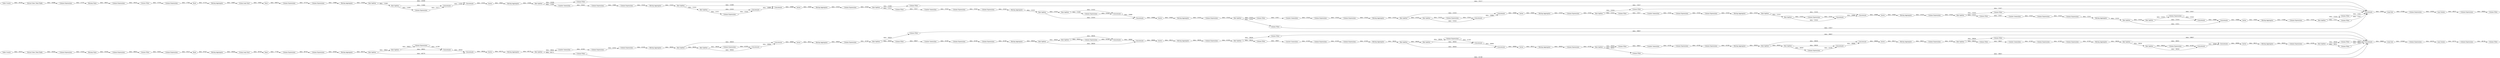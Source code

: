 digraph {
	"5093499630575802900_199" [label="Column Expressions"]
	"-7558466266622419336_94" [label=Concatenate]
	"5093499630575802900_196" [label=Concatenate]
	"5093499630575802900_240" [label="Column Expressions"]
	"-7558466266622419336_24" [label="Column Expressions"]
	"-7558466266622419336_168" [label="Column Filter"]
	"-7558466266622419336_164" [label="Column Filter"]
	"-7558466266622419336_274" [label="Column Expressions"]
	"-7558466266622419336_148" [label="Row Splitter"]
	"-7558466266622419336_89" [label="Column Expressions"]
	"-7558466266622419336_32" [label="Loop End"]
	"-7558466266622419336_143" [label="Moving Aggregator"]
	"5093499630575802900_190" [label="Moving Aggregator"]
	"-7558466266622419336_116" [label="Row Splitter"]
	"5093499630575802900_231" [label="Column Expressions"]
	"5093499630575802900_225" [label="Column Expressions"]
	"5093499630575802900_193" [label="Column Expressions"]
	"5093499630575802900_202" [label="Column Expressions"]
	"5093499630575802900_181" [label="Column Filter"]
	"-7558466266622419336_135" [label=Concatenate]
	"-7558466266622419336_91" [label=Concatenate]
	"5093499630575802900_254" [label="Moving Aggregator"]
	"5093499630575802900_249" [label="Moving Aggregator"]
	"-7558466266622419336_121" [label="Row Splitter"]
	"5093499630575802900_176" [label="Column Filter"]
	"-7558466266622419336_111" [label="Column Expressions"]
	"-7558466266622419336_133" [label=Sorter]
	"5093499630575802900_250" [label="Counter Generation"]
	"-7558466266622419336_98" [label="Moving Aggregator"]
	"-7558466266622419336_147" [label="Column Expressions"]
	"5093499630575802900_215" [label=Sorter]
	"5093499630575802900_228" [label=Concatenate]
	"-7558466266622419336_157" [label="Column Expressions"]
	"-7558466266622419336_22" [label="Extract Date_Time Fields"]
	"-7558466266622419336_151" [label="Row Splitter"]
	"-7558466266622419336_149" [label="Counter Generation"]
	"5093499630575802900_207" [label="Moving Aggregator"]
	"-7558466266622419336_31" [label="Group Loop Start"]
	"5093499630575802900_203" [label="Moving Aggregator"]
	"5093499630575802900_174" [label="Column Filter"]
	"5093499630575802900_243" [label="Column Expressions"]
	"-7558466266622419336_286" [label="Column Expressions"]
	"5093499630575802900_205" [label="Row Splitter"]
	"-7558466266622419336_280" [label="Table Creator"]
	"5093499630575802900_263" [label="Column Expressions"]
	"5093499630575802900_183" [label="Column Filter"]
	"-7558466266622419336_161" [label="Column Filter"]
	"-7558466266622419336_283" [label="Column Expressions"]
	"-7558466266622419336_126" [label="Column Expressions"]
	"-7558466266622419336_127" [label="Column Expressions"]
	"-7558466266622419336_152" [label=Concatenate]
	"-7558466266622419336_275" [label="Column Expressions"]
	"-7558466266622419336_82" [label="Column Expressions"]
	"5093499630575802900_178" [label="Column Expressions"]
	"5093499630575802900_258" [label=Concatenate]
	"5093499630575802900_208" [label="Row Splitter"]
	"-7558466266622419336_169" [label="Column Expressions"]
	"5093499630575802900_204" [label="Counter Generation"]
	"-7558466266622419336_86" [label="Column Expressions"]
	"-7558466266622419336_120" [label="Moving Aggregator"]
	"5093499630575802900_230" [label="Column Expressions"]
	"5093499630575802900_189" [label=Concatenate]
	"5093499630575802900_260" [label="Moving Aggregator"]
	"-7558466266622419336_21" [label="Table Creator"]
	"5093499630575802900_227" [label="Counter Generation"]
	"-7558466266622419336_276" [label="Lag Column"]
	"5093499630575802900_223" [label="Moving Aggregator"]
	"-7558466266622419336_96" [label=Concatenate]
	"-7558466266622419336_184" [label=Rank]
	"-7558466266622419336_105" [label=Concatenate]
	"5093499630575802900_246" [label="Row Splitter"]
	"-7558466266622419336_106" [label="Column Expressions"]
	"-7558466266622419336_284" [label="Column Filter"]
	"-7558466266622419336_162" [label="Column Filter"]
	"-7558466266622419336_93" [label="Row Splitter"]
	"5093499630575802900_252" [label="Column Expressions"]
	"5093499630575802900_237" [label="Column Expressions"]
	"-7558466266622419336_128" [label="Counter Generation"]
	"-7558466266622419336_167" [label="Column Filter"]
	"-7558466266622419336_277" [label="Column Expressions"]
	"-7558466266622419336_99" [label="Row Splitter"]
	"-7558466266622419336_118" [label=Concatenate]
	"5093499630575802900_177" [label="Column Filter"]
	"5093499630575802900_198" [label="Moving Aggregator"]
	"-7558466266622419336_119" [label=Sorter]
	"-7558466266622419336_141" [label="Column Expressions"]
	"5093499630575802900_214" [label=Concatenate]
	"-7558466266622419336_150" [label="Row Splitter"]
	"5093499630575802900_201" [label="Row Splitter"]
	"5093499630575802900_233" [label="Row Splitter"]
	"-7558466266622419336_30" [label=Rank]
	"-7558466266622419336_131" [label=Concatenate]
	"-7558466266622419336_137" [label=Sorter]
	"5093499630575802900_218" [label="Row Splitter"]
	"-7558466266622419336_154" [label=Sorter]
	"5093499630575802900_251" [label=Sorter]
	"-7558466266622419336_114" [label="Column Expressions"]
	"-7558466266622419336_172" [label="Column Expressions"]
	"-7558466266622419336_125" [label="Column Expressions"]
	"-7558466266622419336_81" [label="Moving Aggregator"]
	"-7558466266622419336_186" [label="Loop End"]
	"5093499630575802900_197" [label="Row Splitter"]
	"-7558466266622419336_156" [label="Moving Aggregator"]
	"5093499630575802900_175" [label="Column Filter"]
	"-7558466266622419336_117" [label="Row Splitter"]
	"5093499630575802900_265" [label="Column Expressions"]
	"5093499630575802900_234" [label="Row Splitter"]
	"5093499630575802900_247" [label="Column Expressions"]
	"5093499630575802900_253" [label="Row Splitter"]
	"5093499630575802900_232" [label="Counter Generation"]
	"5093499630575802900_210" [label="Row Splitter"]
	"-7558466266622419336_171" [label="Column Expressions"]
	"-7558466266622419336_159" [label="Column Filter"]
	"-7558466266622419336_267" [label=Rank]
	"-7558466266622419336_92" [label=Sorter]
	"-7558466266622419336_163" [label="Column Filter"]
	"5093499630575802900_257" [label="Row Splitter"]
	"-7558466266622419336_146" [label="Moving Aggregator"]
	"-7558466266622419336_270" [label="Extract Date_Time Fields"]
	"-7558466266622419336_95" [label="Row Splitter"]
	"-7558466266622419336_158" [label="Column Filter"]
	"-7558466266622419336_108" [label="Row Splitter"]
	"-7558466266622419336_165" [label="Column Filter"]
	"-7558466266622419336_134" [label="Row Splitter"]
	"-7558466266622419336_101" [label=Concatenate]
	"-7558466266622419336_144" [label="Row Splitter"]
	"-7558466266622419336_97" [label=Sorter]
	"-7558466266622419336_139" [label="Column Expressions"]
	"-7558466266622419336_269" [label="Column Filter"]
	"-7558466266622419336_166" [label="Column Filter"]
	"5093499630575802900_226" [label="Row Splitter"]
	"5093499630575802900_262" [label="Column Expressions"]
	"-7558466266622419336_173" [label="Column Expressions"]
	"-7558466266622419336_279" [label="Lag Column"]
	"-7558466266622419336_33" [label="Moving Aggregator"]
	"5093499630575802900_194" [label="Column Filter"]
	"5093499630575802900_188" [label=Sorter]
	"-7558466266622419336_115" [label="Moving Aggregator"]
	"5093499630575802900_195" [label="Row Splitter"]
	"5093499630575802900_264" [label="Column Expressions"]
	"-7558466266622419336_132" [label="Row Splitter"]
	"-7558466266622419336_102" [label="Column Expressions"]
	"-7558466266622419336_155" [label="Column Expressions"]
	"-7558466266622419336_29" [label="Column Filter"]
	"-7558466266622419336_187" [label="Moving Aggregator"]
	"5093499630575802900_182" [label="Column Filter"]
	"-7558466266622419336_110" [label=Concatenate]
	"-7558466266622419336_103" [label="Row Splitter"]
	"-7558466266622419336_113" [label="Counter Generation"]
	"5093499630575802900_244" [label=Concatenate]
	"5093499630575802900_238" [label=Concatenate]
	"-7558466266622419336_100" [label="Column Expressions"]
	"-7558466266622419336_282" [label="Missing Value"]
	"-7558466266622419336_142" [label="Column Expressions"]
	"5093499630575802900_180" [label="Column Filter"]
	"5093499630575802900_255" [label=Concatenate]
	"5093499630575802900_219" [label="Moving Aggregator"]
	"-7558466266622419336_287" [label="Column Filter"]
	"5093499630575802900_248" [label=Concatenate]
	"-7558466266622419336_185" [label="Group Loop Start"]
	"5093499630575802900_242" [label=Sorter]
	"-7558466266622419336_288" [label="Column Expressions"]
	"5093499630575802900_245" [label="Column Expressions"]
	"-7558466266622419336_129" [label="Row Splitter"]
	"5093499630575802900_220" [label="Row Splitter"]
	"-7558466266622419336_140" [label="Moving Aggregator"]
	"-7558466266622419336_136" [label="Row Splitter"]
	"-7558466266622419336_124" [label="Moving Aggregator"]
	"5093499630575802900_217" [label="Column Expressions"]
	"5093499630575802900_191" [label="Column Expressions"]
	"5093499630575802900_222" [label="Column Expressions"]
	"-7558466266622419336_26" [label=Rank]
	"-7558466266622419336_123" [label="Row Splitter"]
	"5093499630575802900_239" [label="Moving Aggregator"]
	"-7558466266622419336_130" [label="Moving Aggregator"]
	"5093499630575802900_236" [label="Moving Aggregator"]
	"-7558466266622419336_145" [label="Counter Generation"]
	"-7558466266622419336_266" [label="Column Expressions"]
	"5093499630575802900_261" [label="Row Splitter"]
	"-7558466266622419336_109" [label="Moving Aggregator"]
	"5093499630575802900_224" [label="Column Expressions"]
	"5093499630575802900_211" [label=Sorter]
	"-7558466266622419336_122" [label=Concatenate]
	"-7558466266622419336_278" [label="Column Expressions"]
	"5093499630575802900_235" [label=Concatenate]
	"-7558466266622419336_285" [label="Missing Value"]
	"-7558466266622419336_90" [label="Row Splitter"]
	"-7558466266622419336_107" [label="Counter Generation"]
	"5093499630575802900_209" [label=Concatenate]
	"5093499630575802900_259" [label=Sorter]
	"-7558466266622419336_138" [label=Concatenate]
	"5093499630575802900_213" [label=Concatenate]
	"5093499630575802900_216" [label="Moving Aggregator"]
	"-7558466266622419336_170" [label="Column Expressions"]
	"5093499630575802900_200" [label="Counter Generation"]
	"-7558466266622419336_281" [label="Column Expressions"]
	"-7558466266622419336_153" [label=Concatenate]
	"5093499630575802900_256" [label="Row Splitter"]
	"5093499630575802900_229" [label="Column Expressions"]
	"5093499630575802900_221" [label=Concatenate]
	"-7558466266622419336_160" [label="Column Filter"]
	"5093499630575802900_179" [label="Column Filter"]
	"-7558466266622419336_112" [label="Column Expressions"]
	"5093499630575802900_241" [label="Row Splitter"]
	"5093499630575802900_206" [label="Column Expressions"]
	"5093499630575802900_192" [label="Column Filter"]
	"-7558466266622419336_104" [label="Moving Aggregator"]
	"5093499630575802900_212" [label="Row Splitter"]
	"5093499630575802900_233" -> "5093499630575802900_194" [label="data: : 39030"]
	"-7558466266622419336_124" -> "-7558466266622419336_132" [label="data: : 21010"]
	"-7558466266622419336_95" -> "-7558466266622419336_99" [label="data: : 21010"]
	"5093499630575802900_231" -> "5093499630575802900_230" [label="data: : 41262"]
	"5093499630575802900_265" -> "5093499630575802900_195" [label="data: : 41262"]
	"-7558466266622419336_122" -> "-7558466266622419336_131" [label="data: : 20886"]
	"-7558466266622419336_159" -> "-7558466266622419336_128" [label="data: : 21817"]
	"-7558466266622419336_106" -> "-7558466266622419336_100" [label="data: : 23892"]
	"5093499630575802900_188" -> "5093499630575802900_203" [label="data: : 38512"]
	"-7558466266622419336_108" -> "-7558466266622419336_167" [label="data: : 21009"]
	"-7558466266622419336_114" -> "-7558466266622419336_111" [label="data: : 23242"]
	"-7558466266622419336_86" -> "-7558466266622419336_94" [label="data: : 23277"]
	"-7558466266622419336_282" -> "-7558466266622419336_283" [label="data: : 34621"]
	"5093499630575802900_182" -> "5093499630575802900_248" [label="data: : 39837"]
	"5093499630575802900_235" -> "5093499630575802900_251" [label="data: : 39058"]
	"5093499630575802900_178" -> "5093499630575802900_256" [label="data: : 41262"]
	"5093499630575802900_216" -> "5093499630575802900_264" [label="data: : 39030"]
	"5093499630575802900_229" -> "5093499630575802900_228" [label="data: : 41263"]
	"5093499630575802900_197" -> "5093499630575802900_193" [label="data: : 39030"]
	"-7558466266622419336_93" -> "-7558466266622419336_94" [label="data: : 21809"]
	"-7558466266622419336_136" -> "-7558466266622419336_138" [label="data: : 21010"]
	"-7558466266622419336_162" -> "-7558466266622419336_105" [label="data: : 21817"]
	"5093499630575802900_221" -> "5093499630575802900_209" [label="data: : 38906"]
	"-7558466266622419336_167" -> "-7558466266622419336_105" [label="data: : 21817"]
	"-7558466266622419336_132" -> "-7558466266622419336_131" [label="data: : 21010"]
	"-7558466266622419336_130" -> "-7558466266622419336_171" [label="data: : 21010"]
	"-7558466266622419336_113" -> "-7558466266622419336_114" [label="data: : 23242"]
	"-7558466266622419336_143" -> "-7558466266622419336_172" [label="data: : 21010"]
	"5093499630575802900_251" -> "5093499630575802900_249" [label="data: : 40270"]
	"5093499630575802900_240" -> "5093499630575802900_239" [label="data: : 42044"]
	"-7558466266622419336_151" -> "-7558466266622419336_153" [label="data: : 21010"]
	"5093499630575802900_234" -> "5093499630575802900_235" [label="data: : 40270"]
	"5093499630575802900_236" -> "5093499630575802900_262" [label="data: : 39030"]
	"5093499630575802900_259" -> "5093499630575802900_254" [label="data: : 38512"]
	"-7558466266622419336_89" -> "-7558466266622419336_82" [label="data: : 22719"]
	"-7558466266622419336_90" -> "-7558466266622419336_91" [label="data: : 22039"]
	"5093499630575802900_205" -> "5093499630575802900_196" [label="data: : 39031"]
	"5093499630575802900_211" -> "5093499630575802900_216" [label="data: : 38512"]
	"5093499630575802900_256" -> "5093499630575802900_176" [label="data: : 39029"]
	"5093499630575802900_241" -> "5093499630575802900_238" [label="data: : 39030"]
	"-7558466266622419336_101" -> "-7558466266622419336_96" [label="data: : 20886"]
	"-7558466266622419336_105" -> "-7558466266622419336_32" [label="data: : 20665"]
	"-7558466266622419336_142" -> "-7558466266622419336_140" [label="data: : 23243"]
	"-7558466266622419336_148" -> "-7558466266622419336_152" [label="data: : 21011"]
	"-7558466266622419336_95" -> "-7558466266622419336_96" [label="data: : 21009"]
	"-7558466266622419336_171" -> "-7558466266622419336_129" [label="data: : 23242"]
	"-7558466266622419336_172" -> "-7558466266622419336_144" [label="data: : 23242"]
	"-7558466266622419336_135" -> "-7558466266622419336_137" [label="data: : 20886"]
	"-7558466266622419336_30" -> "-7558466266622419336_89" [label="data: : 64874"]
	"-7558466266622419336_166" -> "-7558466266622419336_105" [label="data: : 21817"]
	"5093499630575802900_197" -> "5093499630575802900_189" [label="data: : 39030"]
	"-7558466266622419336_110" -> "-7558466266622419336_118" [label="data: : 20886"]
	"-7558466266622419336_82" -> "-7558466266622419336_81" [label="data: : 23986"]
	"5093499630575802900_260" -> "5093499630575802900_257" [label="data: : 39030"]
	"-7558466266622419336_285" -> "-7558466266622419336_288" [label="data: : 33356"]
	"-7558466266622419336_163" -> "-7558466266622419336_105" [label="data: : 21817"]
	"-7558466266622419336_145" -> "-7558466266622419336_141" [label="data: : 23241"]
	"-7558466266622419336_141" -> "-7558466266622419336_142" [label="data: : 23242"]
	"5093499630575802900_227" -> "5093499630575802900_224" [label="data: : 41263"]
	"5093499630575802900_261" -> "5093499630575802900_247" [label="data: : 39030"]
	"-7558466266622419336_117" -> "-7558466266622419336_118" [label="data: : 21010"]
	"-7558466266622419336_153" -> "-7558466266622419336_152" [label="data: : 20886"]
	"-7558466266622419336_33" -> "-7558466266622419336_31" [label="data: : 33697"]
	"-7558466266622419336_117" -> "-7558466266622419336_121" [label="data: : 21010"]
	"5093499630575802900_212" -> "5093499630575802900_217" [label="data: : 39030"]
	"-7558466266622419336_185" -> "-7558466266622419336_184" [label="data: : 36740"]
	"5093499630575802900_257" -> "5093499630575802900_261" [label="data: : 39030"]
	"5093499630575802900_195" -> "5093499630575802900_183" [label="data: : 39030"]
	"5093499630575802900_258" -> "5093499630575802900_259" [label="data: : 38906"]
	"-7558466266622419336_125" -> "-7558466266622419336_122" [label="data: : 23241"]
	"5093499630575802900_194" -> "5093499630575802900_227" [label="data: : 39837"]
	"5093499630575802900_214" -> "5093499630575802900_213" [label="data: : 38906"]
	"-7558466266622419336_147" -> "-7558466266622419336_156" [label="data: : 23241"]
	"5093499630575802900_245" -> "5093499630575802900_260" [label="data: : 41262"]
	"-7558466266622419336_187" -> "-7558466266622419336_185" [label="data: : 50929"]
	"-7558466266622419336_155" -> "-7558466266622419336_147" [label="data: : 23242"]
	"-7558466266622419336_280" -> "-7558466266622419336_22" [label="data: : 20228"]
	"5093499630575802900_264" -> "5093499630575802900_226" [label="data: : 41262"]
	"5093499630575802900_204" -> "5093499630575802900_191" [label="data: : 41262"]
	"5093499630575802900_209" -> "5093499630575802900_211" [label="data: : 38906"]
	"-7558466266622419336_128" -> "-7558466266622419336_127" [label="data: : 23243"]
	"5093499630575802900_238" -> "5093499630575802900_242" [label="data: : 38906"]
	"5093499630575802900_225" -> "5093499630575802900_223" [label="data: : 41262"]
	"5093499630575802900_201" -> "5093499630575802900_180" [label="data: : 39030"]
	"5093499630575802900_200" -> "5093499630575802900_206" [label="data: : 41261"]
	"-7558466266622419336_140" -> "-7558466266622419336_134" [label="data: : 21010"]
	"5093499630575802900_224" -> "5093499630575802900_225" [label="data: : 41262"]
	"-7558466266622419336_161" -> "-7558466266622419336_149" [label="data: : 21817"]
	"5093499630575802900_207" -> "5093499630575802900_210" [label="data: : 39030"]
	"5093499630575802900_243" -> "5093499630575802900_255" [label="data: : 41300"]
	"5093499630575802900_215" -> "5093499630575802900_198" [label="data: : 38512"]
	"-7558466266622419336_109" -> "-7558466266622419336_169" [label="data: : 21010"]
	"5093499630575802900_210" -> "5093499630575802900_213" [label="data: : 39030"]
	"5093499630575802900_183" -> "5093499630575802900_248" [label="data: : 39837"]
	"-7558466266622419336_93" -> "-7558466266622419336_86" [label="data: : 21809"]
	"5093499630575802900_232" -> "5093499630575802900_231" [label="data: : 41262"]
	"5093499630575802900_250" -> "5093499630575802900_252" [label="data: : 42565"]
	"5093499630575802900_241" -> "5093499630575802900_218" [label="data: : 39030"]
	"-7558466266622419336_146" -> "-7558466266622419336_173" [label="data: : 21009"]
	"-7558466266622419336_170" -> "-7558466266622419336_116" [label="data: : 23242"]
	"-7558466266622419336_134" -> "-7558466266622419336_136" [label="data: : 21010"]
	"5093499630575802900_217" -> "5093499630575802900_214" [label="data: : 41262"]
	"5093499630575802900_199" -> "5093499630575802900_207" [label="data: : 41263"]
	"5093499630575802900_219" -> "5093499630575802900_241" [label="data: : 39030"]
	"-7558466266622419336_281" -> "-7558466266622419336_282" [label="data: : 21707"]
	"5093499630575802900_226" -> "5093499630575802900_174" [label="data: : 39030"]
	"5093499630575802900_228" -> "5093499630575802900_238" [label="data: : 38906"]
	"5093499630575802900_255" -> "5093499630575802900_235" [label="data: : 39058"]
	"-7558466266622419336_103" -> "-7558466266622419336_168" [label="data: : 22039"]
	"-7558466266622419336_121" -> "-7558466266622419336_112" [label="data: : 21009"]
	"-7558466266622419336_274" -> "-7558466266622419336_29" [label="data: : 29828"]
	"-7558466266622419336_32" -> "-7558466266622419336_275" [label="data: : 67484"]
	"-7558466266622419336_119" -> "-7558466266622419336_115" [label="data: : 20492"]
	"-7558466266622419336_131" -> "-7558466266622419336_133" [label="data: : 20886"]
	"5093499630575802900_226" -> "5093499630575802900_181" [label="data: : 39030"]
	"-7558466266622419336_288" -> "-7558466266622419336_287" [label="data: : 36833"]
	"5093499630575802900_208" -> "5093499630575802900_209" [label="data: : 39030"]
	"5093499630575802900_181" -> "5093499630575802900_200" [label="data: : 39837"]
	"-7558466266622419336_287" -> "-7558466266622419336_266" [label="data: : 34261"]
	"-7558466266622419336_97" -> "-7558466266622419336_109" [label="data: : 20492"]
	"5093499630575802900_248" -> "-7558466266622419336_186" [label="data: : 38685"]
	"5093499630575802900_206" -> "5093499630575802900_199" [label="data: : 41262"]
	"5093499630575802900_177" -> "5093499630575802900_248" [label="data: : 39837"]
	"-7558466266622419336_108" -> "-7558466266622419336_158" [label="data: : 21010"]
	"-7558466266622419336_118" -> "-7558466266622419336_119" [label="data: : 20886"]
	"-7558466266622419336_150" -> "-7558466266622419336_163" [label="data: : 21011"]
	"5093499630575802900_189" -> "5093499630575802900_196" [label="data: : 38906"]
	"-7558466266622419336_158" -> "-7558466266622419336_113" [label="data: : 21817"]
	"5093499630575802900_220" -> "5093499630575802900_222" [label="data: : 39030"]
	"-7558466266622419336_99" -> "-7558466266622419336_101" [label="data: : 21010"]
	"-7558466266622419336_173" -> "-7558466266622419336_150" [label="data: : 23242"]
	"5093499630575802900_263" -> "5093499630575802900_201" [label="data: : 41262"]
	"-7558466266622419336_112" -> "-7558466266622419336_110" [label="data: : 23243"]
	"-7558466266622419336_156" -> "-7558466266622419336_148" [label="data: : 21010"]
	"5093499630575802900_196" -> "5093499630575802900_188" [label="data: : 38906"]
	"-7558466266622419336_111" -> "-7558466266622419336_120" [label="data: : 23242"]
	"-7558466266622419336_116" -> "-7558466266622419336_166" [label="data: : 21010"]
	"5093499630575802900_234" -> "5093499630575802900_253" [label="data: : 39832"]
	"-7558466266622419336_127" -> "-7558466266622419336_126" [label="data: : 23242"]
	"-7558466266622419336_275" -> "-7558466266622419336_276" [label="data: : 25930"]
	"-7558466266622419336_160" -> "-7558466266622419336_145" [label="data: : 21817"]
	"-7558466266622419336_278" -> "-7558466266622419336_269" [label="data: : 48138"]
	"-7558466266622419336_184" -> "5093499630575802900_237" [label="data: : 77785"]
	"5093499630575802900_252" -> "5093499630575802900_245" [label="data: : 41915"]
	"-7558466266622419336_94" -> "-7558466266622419336_91" [label="data: : 21035"]
	"5093499630575802900_239" -> "5093499630575802900_234" [label="data: : 40270"]
	"5093499630575802900_222" -> "5093499630575802900_221" [label="data: : 41261"]
	"5093499630575802900_253" -> "5093499630575802900_255" [label="data: : 39832"]
	"-7558466266622419336_284" -> "-7558466266622419336_24" [label="data: : 15745"]
	"-7558466266622419336_103" -> "-7558466266622419336_107" [label="data: : 21809"]
	"-7558466266622419336_115" -> "-7558466266622419336_170" [label="data: : 21010"]
	"-7558466266622419336_129" -> "-7558466266622419336_165" [label="data: : 21010"]
	"5093499630575802900_246" -> "5093499630575802900_250" [label="data: : 39832"]
	"-7558466266622419336_22" -> "-7558466266622419336_281" [label="data: : 18386"]
	"5093499630575802900_195" -> "5093499630575802900_182" [label="data: : 39031"]
	"5093499630575802900_210" -> "5093499630575802900_212" [label="data: : 39030"]
	"-7558466266622419336_137" -> "-7558466266622419336_143" [label="data: : 20492"]
	"-7558466266622419336_31" -> "-7558466266622419336_30" [label="data: : 18561"]
	"-7558466266622419336_91" -> "-7558466266622419336_92" [label="data: : 21035"]
	"5093499630575802900_190" -> "5093499630575802900_205" [label="data: : 39030"]
	"-7558466266622419336_96" -> "-7558466266622419336_97" [label="data: : 20886"]
	"-7558466266622419336_169" -> "-7558466266622419336_108" [label="data: : 23242"]
	"5093499630575802900_256" -> "5093499630575802900_192" [label="data: : 39030"]
	"5093499630575802900_213" -> "5093499630575802900_215" [label="data: : 38906"]
	"-7558466266622419336_266" -> "-7558466266622419336_267" [label="data: : 35527"]
	"5093499630575802900_191" -> "5093499630575802900_202" [label="data: : 41262"]
	"-7558466266622419336_276" -> "-7558466266622419336_274" [label="data: : 49237"]
	"5093499630575802900_208" -> "5093499630575802900_220" [label="data: : 39030"]
	"-7558466266622419336_21" -> "-7558466266622419336_270" [label="data: : 19374"]
	"-7558466266622419336_151" -> "-7558466266622419336_157" [label="data: : 21010"]
	"-7558466266622419336_90" -> "-7558466266622419336_93" [label="data: : 21809"]
	"-7558466266622419336_104" -> "-7558466266622419336_103" [label="data: : 22040"]
	"-7558466266622419336_102" -> "-7558466266622419336_101" [label="data: : 23242"]
	"-7558466266622419336_134" -> "-7558466266622419336_135" [label="data: : 21010"]
	"-7558466266622419336_164" -> "-7558466266622419336_105" [label="data: : 21817"]
	"5093499630575802900_180" -> "5093499630575802900_204" [label="data: : 39837"]
	"-7558466266622419336_168" -> "-7558466266622419336_105" [label="data: : 23117"]
	"-7558466266622419336_98" -> "-7558466266622419336_95" [label="data: : 21010"]
	"-7558466266622419336_121" -> "-7558466266622419336_110" [label="data: : 21010"]
	"5093499630575802900_218" -> "5093499630575802900_229" [label="data: : 39029"]
	"-7558466266622419336_81" -> "-7558466266622419336_90" [label="data: : 22039"]
	"-7558466266622419336_116" -> "-7558466266622419336_159" [label="data: : 21010"]
	"5093499630575802900_253" -> "5093499630575802900_243" [label="data: : 39832"]
	"5093499630575802900_233" -> "5093499630575802900_177" [label="data: : 39030"]
	"5093499630575802900_230" -> "5093499630575802900_219" [label="data: : 41262"]
	"-7558466266622419336_149" -> "-7558466266622419336_155" [label="data: : 23241"]
	"5093499630575802900_223" -> "5093499630575802900_208" [label="data: : 39030"]
	"5093499630575802900_262" -> "5093499630575802900_233" [label="data: : 41262"]
	"-7558466266622419336_277" -> "-7558466266622419336_279" [label="data: : 44319"]
	"-7558466266622419336_279" -> "-7558466266622419336_278" [label="data: : 65751"]
	"-7558466266622419336_154" -> "-7558466266622419336_146" [label="data: : 20492"]
	"5093499630575802900_218" -> "5093499630575802900_228" [label="data: : 39030"]
	"5093499630575802900_212" -> "5093499630575802900_214" [label="data: : 39030"]
	"5093499630575802900_261" -> "5093499630575802900_244" [label="data: : 39030"]
	"-7558466266622419336_24" -> "-7558466266622419336_26" [label="data: : 17041"]
	"5093499630575802900_249" -> "5093499630575802900_246" [label="data: : 40276"]
	"-7558466266622419336_126" -> "-7558466266622419336_124" [label="data: : 23242"]
	"-7558466266622419336_144" -> "-7558466266622419336_164" [label="data: : 21010"]
	"5093499630575802900_257" -> "5093499630575802900_258" [label="data: : 39029"]
	"-7558466266622419336_267" -> "-7558466266622419336_187" [label="data: : 87457"]
	"5093499630575802900_202" -> "5093499630575802900_190" [label="data: : 41261"]
	"5093499630575802900_201" -> "5093499630575802900_175" [label="data: : 39030"]
	"-7558466266622419336_283" -> "-7558466266622419336_284" [label="data: : 18532"]
	"-7558466266622419336_120" -> "-7558466266622419336_117" [label="data: : 21010"]
	"-7558466266622419336_148" -> "-7558466266622419336_151" [label="data: : 21010"]
	"5093499630575802900_179" -> "5093499630575802900_248" [label="data: : 41140"]
	"-7558466266622419336_100" -> "-7558466266622419336_98" [label="data: : 23242"]
	"-7558466266622419336_186" -> "-7558466266622419336_277" [label="data: : 102662"]
	"-7558466266622419336_26" -> "-7558466266622419336_33" [label="data: : 51741"]
	"5093499630575802900_220" -> "5093499630575802900_221" [label="data: : 39030"]
	"-7558466266622419336_136" -> "-7558466266622419336_139" [label="data: : 21010"]
	"-7558466266622419336_165" -> "-7558466266622419336_105" [label="data: : 21817"]
	"5093499630575802900_203" -> "5093499630575802900_265" [label="data: : 39029"]
	"5093499630575802900_176" -> "5093499630575802900_248" [label="data: : 39837"]
	"-7558466266622419336_144" -> "-7558466266622419336_161" [label="data: : 21010"]
	"5093499630575802900_246" -> "5093499630575802900_179" [label="data: : 40275"]
	"5093499630575802900_254" -> "5093499630575802900_178" [label="data: : 39030"]
	"-7558466266622419336_157" -> "-7558466266622419336_153" [label="data: : 23242"]
	"-7558466266622419336_152" -> "-7558466266622419336_154" [label="data: : 20886"]
	"5093499630575802900_244" -> "5093499630575802900_258" [label="data: : 38906"]
	"5093499630575802900_174" -> "5093499630575802900_248" [label="data: : 39837"]
	"-7558466266622419336_286" -> "-7558466266622419336_285" [label="data: : 21424"]
	"5093499630575802900_175" -> "5093499630575802900_248" [label="data: : 39837"]
	"-7558466266622419336_99" -> "-7558466266622419336_102" [label="data: : 21011"]
	"5093499630575802900_192" -> "5093499630575802900_232" [label="data: : 39837"]
	"-7558466266622419336_132" -> "-7558466266622419336_123" [label="data: : 21010"]
	"5093499630575802900_205" -> "5093499630575802900_197" [label="data: : 39030"]
	"-7558466266622419336_123" -> "-7558466266622419336_122" [label="data: : 21010"]
	"5093499630575802900_237" -> "5093499630575802900_240" [label="data: : 40743"]
	"-7558466266622419336_150" -> "-7558466266622419336_162" [label="data: : 21010"]
	"-7558466266622419336_138" -> "-7558466266622419336_135" [label="data: : 20886"]
	"-7558466266622419336_133" -> "-7558466266622419336_130" [label="data: : 20492"]
	"5093499630575802900_247" -> "5093499630575802900_244" [label="data: : 41262"]
	"-7558466266622419336_139" -> "-7558466266622419336_138" [label="data: : 23241"]
	"5093499630575802900_198" -> "5093499630575802900_263" [label="data: : 39031"]
	"-7558466266622419336_129" -> "-7558466266622419336_160" [label="data: : 21010"]
	"5093499630575802900_193" -> "5093499630575802900_189" [label="data: : 41262"]
	"-7558466266622419336_107" -> "-7558466266622419336_106" [label="data: : 24542"]
	"5093499630575802900_242" -> "5093499630575802900_236" [label="data: : 38512"]
	"-7558466266622419336_123" -> "-7558466266622419336_125" [label="data: : 21010"]
	"-7558466266622419336_270" -> "-7558466266622419336_286" [label="data: : 18350"]
	"-7558466266622419336_92" -> "-7558466266622419336_104" [label="data: : 20641"]
	rankdir=LR
}
